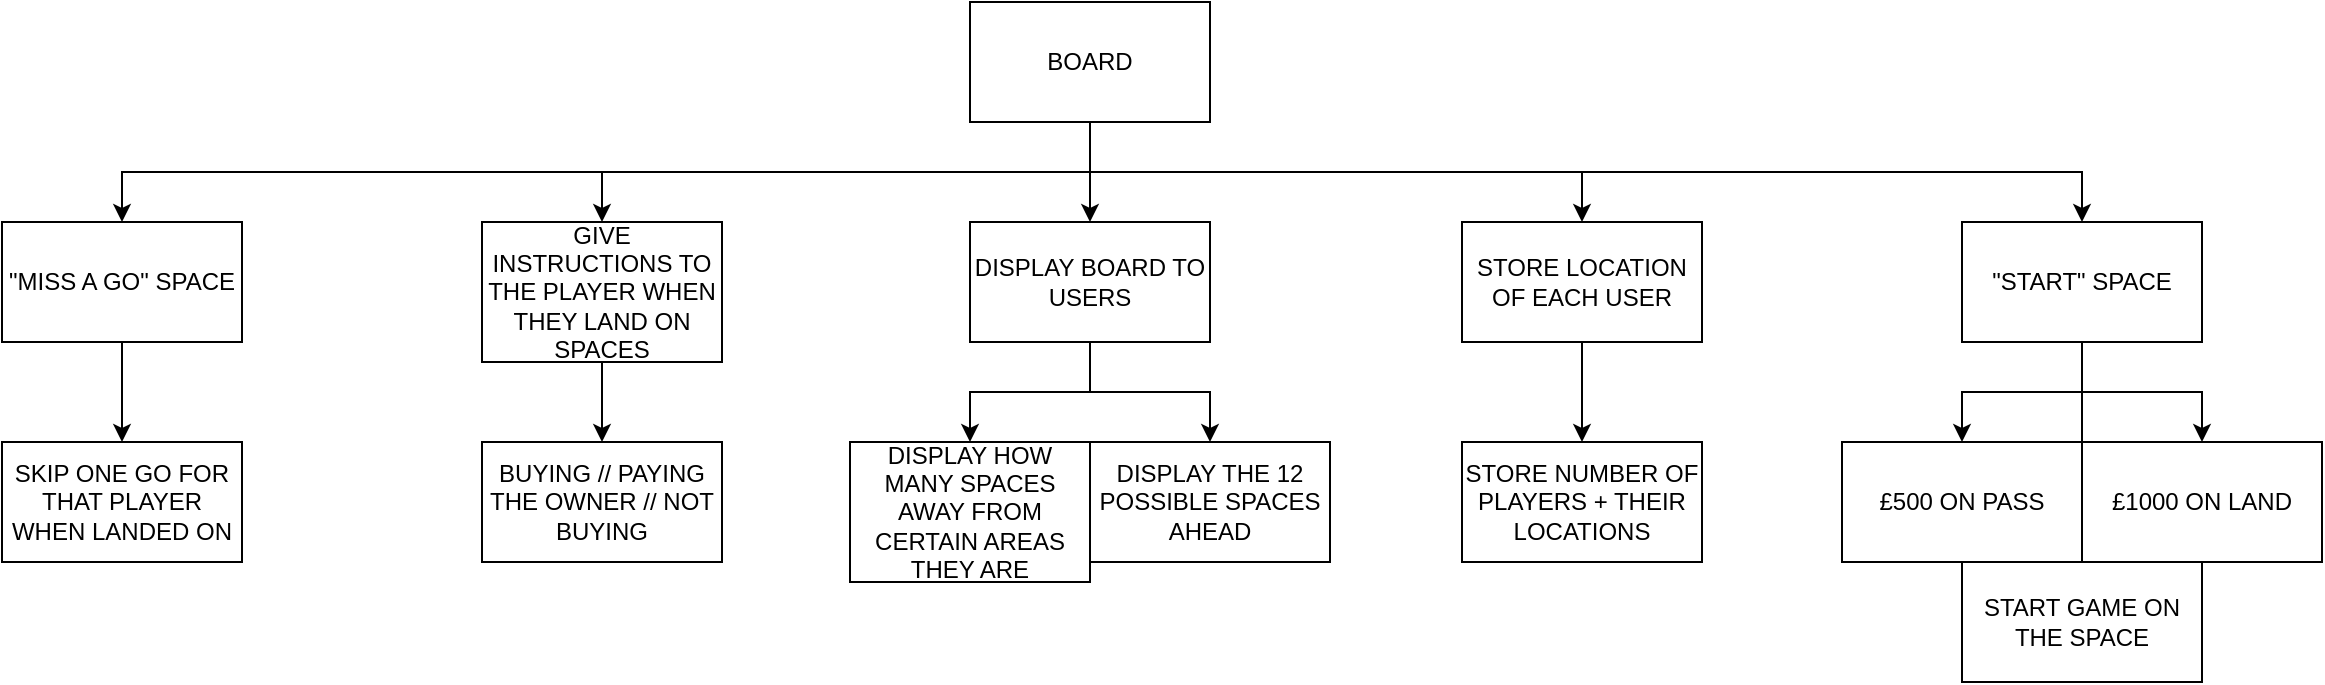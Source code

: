 <mxfile version="24.7.14">
  <diagram name="Page-1" id="gwdl4e7UIieHP0_7ilsL">
    <mxGraphModel dx="2261" dy="772" grid="1" gridSize="10" guides="1" tooltips="1" connect="1" arrows="1" fold="1" page="1" pageScale="1" pageWidth="827" pageHeight="1169" math="0" shadow="0">
      <root>
        <mxCell id="0" />
        <mxCell id="1" parent="0" />
        <mxCell id="TChADUdk7M5G_QwABXUf-3" style="edgeStyle=orthogonalEdgeStyle;rounded=0;orthogonalLoop=1;jettySize=auto;html=1;exitX=0.5;exitY=1;exitDx=0;exitDy=0;entryX=0.5;entryY=0;entryDx=0;entryDy=0;" edge="1" parent="1" source="TChADUdk7M5G_QwABXUf-1" target="TChADUdk7M5G_QwABXUf-2">
          <mxGeometry relative="1" as="geometry" />
        </mxCell>
        <mxCell id="TChADUdk7M5G_QwABXUf-5" style="edgeStyle=orthogonalEdgeStyle;rounded=0;orthogonalLoop=1;jettySize=auto;html=1;exitX=0.5;exitY=1;exitDx=0;exitDy=0;entryX=0.5;entryY=0;entryDx=0;entryDy=0;" edge="1" parent="1" source="TChADUdk7M5G_QwABXUf-1" target="TChADUdk7M5G_QwABXUf-4">
          <mxGeometry relative="1" as="geometry" />
        </mxCell>
        <mxCell id="TChADUdk7M5G_QwABXUf-13" style="edgeStyle=orthogonalEdgeStyle;rounded=0;orthogonalLoop=1;jettySize=auto;html=1;exitX=0.5;exitY=1;exitDx=0;exitDy=0;entryX=0.5;entryY=0;entryDx=0;entryDy=0;" edge="1" parent="1" source="TChADUdk7M5G_QwABXUf-1" target="TChADUdk7M5G_QwABXUf-12">
          <mxGeometry relative="1" as="geometry" />
        </mxCell>
        <mxCell id="TChADUdk7M5G_QwABXUf-17" style="edgeStyle=orthogonalEdgeStyle;rounded=0;orthogonalLoop=1;jettySize=auto;html=1;exitX=0.5;exitY=1;exitDx=0;exitDy=0;entryX=0.5;entryY=0;entryDx=0;entryDy=0;" edge="1" parent="1" source="TChADUdk7M5G_QwABXUf-1" target="TChADUdk7M5G_QwABXUf-16">
          <mxGeometry relative="1" as="geometry" />
        </mxCell>
        <mxCell id="TChADUdk7M5G_QwABXUf-25" style="edgeStyle=orthogonalEdgeStyle;rounded=0;orthogonalLoop=1;jettySize=auto;html=1;exitX=0.5;exitY=1;exitDx=0;exitDy=0;entryX=0.5;entryY=0;entryDx=0;entryDy=0;" edge="1" parent="1" source="TChADUdk7M5G_QwABXUf-1" target="TChADUdk7M5G_QwABXUf-24">
          <mxGeometry relative="1" as="geometry" />
        </mxCell>
        <mxCell id="TChADUdk7M5G_QwABXUf-1" value="BOARD" style="rounded=0;whiteSpace=wrap;html=1;" vertex="1" parent="1">
          <mxGeometry x="354" y="110" width="120" height="60" as="geometry" />
        </mxCell>
        <mxCell id="TChADUdk7M5G_QwABXUf-8" style="edgeStyle=orthogonalEdgeStyle;rounded=0;orthogonalLoop=1;jettySize=auto;html=1;exitX=0.5;exitY=1;exitDx=0;exitDy=0;entryX=0.5;entryY=0;entryDx=0;entryDy=0;" edge="1" parent="1" source="TChADUdk7M5G_QwABXUf-2" target="TChADUdk7M5G_QwABXUf-7">
          <mxGeometry relative="1" as="geometry" />
        </mxCell>
        <mxCell id="TChADUdk7M5G_QwABXUf-9" style="edgeStyle=orthogonalEdgeStyle;rounded=0;orthogonalLoop=1;jettySize=auto;html=1;exitX=0.5;exitY=1;exitDx=0;exitDy=0;entryX=0.5;entryY=0;entryDx=0;entryDy=0;" edge="1" parent="1" source="TChADUdk7M5G_QwABXUf-2" target="TChADUdk7M5G_QwABXUf-6">
          <mxGeometry relative="1" as="geometry" />
        </mxCell>
        <mxCell id="TChADUdk7M5G_QwABXUf-2" value="DISPLAY BOARD TO USERS" style="rounded=0;whiteSpace=wrap;html=1;" vertex="1" parent="1">
          <mxGeometry x="354" y="220" width="120" height="60" as="geometry" />
        </mxCell>
        <mxCell id="TChADUdk7M5G_QwABXUf-11" style="edgeStyle=orthogonalEdgeStyle;rounded=0;orthogonalLoop=1;jettySize=auto;html=1;exitX=0.5;exitY=1;exitDx=0;exitDy=0;entryX=0.5;entryY=0;entryDx=0;entryDy=0;" edge="1" parent="1" source="TChADUdk7M5G_QwABXUf-4" target="TChADUdk7M5G_QwABXUf-10">
          <mxGeometry relative="1" as="geometry" />
        </mxCell>
        <mxCell id="TChADUdk7M5G_QwABXUf-4" value="STORE LOCATION OF EACH USER" style="rounded=0;whiteSpace=wrap;html=1;" vertex="1" parent="1">
          <mxGeometry x="600" y="220" width="120" height="60" as="geometry" />
        </mxCell>
        <mxCell id="TChADUdk7M5G_QwABXUf-6" value="DISPLAY THE 12 POSSIBLE SPACES AHEAD" style="rounded=0;whiteSpace=wrap;html=1;" vertex="1" parent="1">
          <mxGeometry x="414" y="330" width="120" height="60" as="geometry" />
        </mxCell>
        <mxCell id="TChADUdk7M5G_QwABXUf-7" value="DISPLAY HOW MANY SPACES AWAY FROM CERTAIN AREAS THEY ARE" style="rounded=0;whiteSpace=wrap;html=1;" vertex="1" parent="1">
          <mxGeometry x="294" y="330" width="120" height="70" as="geometry" />
        </mxCell>
        <mxCell id="TChADUdk7M5G_QwABXUf-10" value="STORE NUMBER OF PLAYERS + THEIR LOCATIONS" style="rounded=0;whiteSpace=wrap;html=1;" vertex="1" parent="1">
          <mxGeometry x="600" y="330" width="120" height="60" as="geometry" />
        </mxCell>
        <mxCell id="TChADUdk7M5G_QwABXUf-15" style="edgeStyle=orthogonalEdgeStyle;rounded=0;orthogonalLoop=1;jettySize=auto;html=1;exitX=0.5;exitY=1;exitDx=0;exitDy=0;" edge="1" parent="1" source="TChADUdk7M5G_QwABXUf-12" target="TChADUdk7M5G_QwABXUf-14">
          <mxGeometry relative="1" as="geometry" />
        </mxCell>
        <mxCell id="TChADUdk7M5G_QwABXUf-12" value="GIVE INSTRUCTIONS TO THE PLAYER WHEN THEY LAND ON SPACES" style="rounded=0;whiteSpace=wrap;html=1;" vertex="1" parent="1">
          <mxGeometry x="110" y="220" width="120" height="70" as="geometry" />
        </mxCell>
        <mxCell id="TChADUdk7M5G_QwABXUf-14" value="BUYING // PAYING THE OWNER // NOT BUYING" style="rounded=0;whiteSpace=wrap;html=1;" vertex="1" parent="1">
          <mxGeometry x="110" y="330" width="120" height="60" as="geometry" />
        </mxCell>
        <mxCell id="TChADUdk7M5G_QwABXUf-21" style="edgeStyle=orthogonalEdgeStyle;rounded=0;orthogonalLoop=1;jettySize=auto;html=1;exitX=0.5;exitY=1;exitDx=0;exitDy=0;entryX=0.5;entryY=0;entryDx=0;entryDy=0;" edge="1" parent="1" source="TChADUdk7M5G_QwABXUf-16" target="TChADUdk7M5G_QwABXUf-18">
          <mxGeometry relative="1" as="geometry" />
        </mxCell>
        <mxCell id="TChADUdk7M5G_QwABXUf-22" style="edgeStyle=orthogonalEdgeStyle;rounded=0;orthogonalLoop=1;jettySize=auto;html=1;exitX=0.5;exitY=1;exitDx=0;exitDy=0;entryX=0.5;entryY=0;entryDx=0;entryDy=0;" edge="1" parent="1" source="TChADUdk7M5G_QwABXUf-16" target="TChADUdk7M5G_QwABXUf-19">
          <mxGeometry relative="1" as="geometry" />
        </mxCell>
        <mxCell id="TChADUdk7M5G_QwABXUf-23" style="edgeStyle=orthogonalEdgeStyle;rounded=0;orthogonalLoop=1;jettySize=auto;html=1;exitX=0.5;exitY=1;exitDx=0;exitDy=0;" edge="1" parent="1" source="TChADUdk7M5G_QwABXUf-16" target="TChADUdk7M5G_QwABXUf-20">
          <mxGeometry relative="1" as="geometry" />
        </mxCell>
        <mxCell id="TChADUdk7M5G_QwABXUf-16" value="&quot;START&quot; SPACE" style="rounded=0;whiteSpace=wrap;html=1;" vertex="1" parent="1">
          <mxGeometry x="850" y="220" width="120" height="60" as="geometry" />
        </mxCell>
        <mxCell id="TChADUdk7M5G_QwABXUf-18" value="£500 ON PASS" style="rounded=0;whiteSpace=wrap;html=1;" vertex="1" parent="1">
          <mxGeometry x="790" y="330" width="120" height="60" as="geometry" />
        </mxCell>
        <mxCell id="TChADUdk7M5G_QwABXUf-19" value="£1000 ON LAND" style="rounded=0;whiteSpace=wrap;html=1;" vertex="1" parent="1">
          <mxGeometry x="910" y="330" width="120" height="60" as="geometry" />
        </mxCell>
        <mxCell id="TChADUdk7M5G_QwABXUf-20" value="START GAME ON THE SPACE" style="rounded=0;whiteSpace=wrap;html=1;" vertex="1" parent="1">
          <mxGeometry x="850" y="390" width="120" height="60" as="geometry" />
        </mxCell>
        <mxCell id="TChADUdk7M5G_QwABXUf-27" style="edgeStyle=orthogonalEdgeStyle;rounded=0;orthogonalLoop=1;jettySize=auto;html=1;exitX=0.5;exitY=1;exitDx=0;exitDy=0;entryX=0.5;entryY=0;entryDx=0;entryDy=0;" edge="1" parent="1" source="TChADUdk7M5G_QwABXUf-24" target="TChADUdk7M5G_QwABXUf-26">
          <mxGeometry relative="1" as="geometry" />
        </mxCell>
        <mxCell id="TChADUdk7M5G_QwABXUf-24" value="&quot;MISS A GO&quot; SPACE" style="rounded=0;whiteSpace=wrap;html=1;" vertex="1" parent="1">
          <mxGeometry x="-130" y="220" width="120" height="60" as="geometry" />
        </mxCell>
        <mxCell id="TChADUdk7M5G_QwABXUf-26" value="SKIP ONE GO FOR THAT PLAYER WHEN LANDED ON" style="rounded=0;whiteSpace=wrap;html=1;" vertex="1" parent="1">
          <mxGeometry x="-130" y="330" width="120" height="60" as="geometry" />
        </mxCell>
      </root>
    </mxGraphModel>
  </diagram>
</mxfile>
